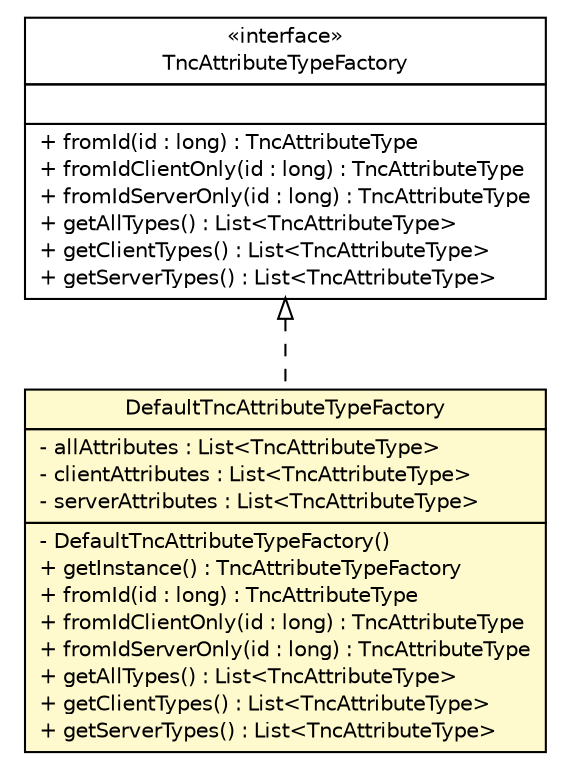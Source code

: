 #!/usr/local/bin/dot
#
# Class diagram 
# Generated by UMLGraph version R5_6 (http://www.umlgraph.org/)
#

digraph G {
	edge [fontname="Helvetica",fontsize=10,labelfontname="Helvetica",labelfontsize=10];
	node [fontname="Helvetica",fontsize=10,shape=plaintext];
	nodesep=0.25;
	ranksep=0.5;
	// de.hsbremen.tc.tnc.attribute.TncAttributeTypeFactory
	c367 [label=<<table title="de.hsbremen.tc.tnc.attribute.TncAttributeTypeFactory" border="0" cellborder="1" cellspacing="0" cellpadding="2" port="p" href="./TncAttributeTypeFactory.html">
		<tr><td><table border="0" cellspacing="0" cellpadding="1">
<tr><td align="center" balign="center"> &#171;interface&#187; </td></tr>
<tr><td align="center" balign="center"> TncAttributeTypeFactory </td></tr>
		</table></td></tr>
		<tr><td><table border="0" cellspacing="0" cellpadding="1">
<tr><td align="left" balign="left">  </td></tr>
		</table></td></tr>
		<tr><td><table border="0" cellspacing="0" cellpadding="1">
<tr><td align="left" balign="left"> + fromId(id : long) : TncAttributeType </td></tr>
<tr><td align="left" balign="left"> + fromIdClientOnly(id : long) : TncAttributeType </td></tr>
<tr><td align="left" balign="left"> + fromIdServerOnly(id : long) : TncAttributeType </td></tr>
<tr><td align="left" balign="left"> + getAllTypes() : List&lt;TncAttributeType&gt; </td></tr>
<tr><td align="left" balign="left"> + getClientTypes() : List&lt;TncAttributeType&gt; </td></tr>
<tr><td align="left" balign="left"> + getServerTypes() : List&lt;TncAttributeType&gt; </td></tr>
		</table></td></tr>
		</table>>, URL="./TncAttributeTypeFactory.html", fontname="Helvetica", fontcolor="black", fontsize=10.0];
	// de.hsbremen.tc.tnc.attribute.DefaultTncAttributeTypeFactory
	c374 [label=<<table title="de.hsbremen.tc.tnc.attribute.DefaultTncAttributeTypeFactory" border="0" cellborder="1" cellspacing="0" cellpadding="2" port="p" bgcolor="lemonChiffon" href="./DefaultTncAttributeTypeFactory.html">
		<tr><td><table border="0" cellspacing="0" cellpadding="1">
<tr><td align="center" balign="center"> DefaultTncAttributeTypeFactory </td></tr>
		</table></td></tr>
		<tr><td><table border="0" cellspacing="0" cellpadding="1">
<tr><td align="left" balign="left"> - allAttributes : List&lt;TncAttributeType&gt; </td></tr>
<tr><td align="left" balign="left"> - clientAttributes : List&lt;TncAttributeType&gt; </td></tr>
<tr><td align="left" balign="left"> - serverAttributes : List&lt;TncAttributeType&gt; </td></tr>
		</table></td></tr>
		<tr><td><table border="0" cellspacing="0" cellpadding="1">
<tr><td align="left" balign="left"> - DefaultTncAttributeTypeFactory() </td></tr>
<tr><td align="left" balign="left"> + getInstance() : TncAttributeTypeFactory </td></tr>
<tr><td align="left" balign="left"> + fromId(id : long) : TncAttributeType </td></tr>
<tr><td align="left" balign="left"> + fromIdClientOnly(id : long) : TncAttributeType </td></tr>
<tr><td align="left" balign="left"> + fromIdServerOnly(id : long) : TncAttributeType </td></tr>
<tr><td align="left" balign="left"> + getAllTypes() : List&lt;TncAttributeType&gt; </td></tr>
<tr><td align="left" balign="left"> + getClientTypes() : List&lt;TncAttributeType&gt; </td></tr>
<tr><td align="left" balign="left"> + getServerTypes() : List&lt;TncAttributeType&gt; </td></tr>
		</table></td></tr>
		</table>>, URL="./DefaultTncAttributeTypeFactory.html", fontname="Helvetica", fontcolor="black", fontsize=10.0];
	//de.hsbremen.tc.tnc.attribute.DefaultTncAttributeTypeFactory implements de.hsbremen.tc.tnc.attribute.TncAttributeTypeFactory
	c367:p -> c374:p [dir=back,arrowtail=empty,style=dashed];
}


